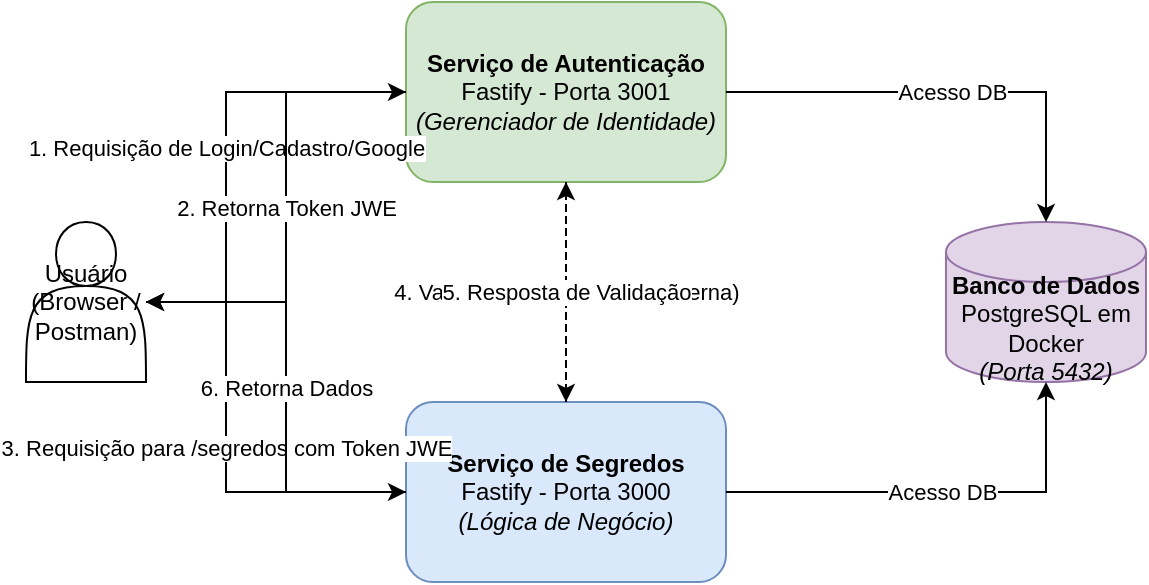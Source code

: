 <mxfile version="24.5.4" type="device">
  <diagram name="Page-1" id="A8-GzEBUWnBePfhZBa7i">
    <mxGraphModel dx="1434" dy="754" grid="1" gridSize="10" guides="1" tooltips="1" connect="1" arrows="1" fold="1" page="1" pageScale="1" pageWidth="850" pageHeight="1100" math="0" shadow="0">
      <root>
        <mxCell id="0" />
        <mxCell id="1" parent="0" />
        <mxCell id="2" value="Usuário (Browser / Postman)" style="shape=actor;whiteSpace=wrap;html=1;fontFamily=Helvetica;fontSize=12;" vertex="1" parent="1">
          <mxGeometry x="80" y="270" width="60" height="80" as="geometry" />
        </mxCell>
        <mxCell id="3" value="&lt;b&gt;Serviço de Segredos&lt;/b&gt;&lt;br&gt;Fastify - Porta 3000&lt;br&gt;&lt;i&gt;(Lógica de Negócio)&lt;/i&gt;" style="rounded=1;whiteSpace=wrap;html=1;fillColor=#dae8fc;strokeColor=#6c8ebf;fontFamily=Helvetica;fontSize=12;" vertex="1" parent="1">
          <mxGeometry x="270" y="360" width="160" height="90" as="geometry" />
        </mxCell>
        <mxCell id="4" value="&lt;b&gt;Serviço de Autenticação&lt;/b&gt;&lt;br&gt;Fastify - Porta 3001&lt;br&gt;&lt;i&gt;(Gerenciador de Identidade)&lt;/i&gt;" style="rounded=1;whiteSpace=wrap;html=1;fillColor=#d5e8d4;strokeColor=#82b366;fontFamily=Helvetica;fontSize=12;" vertex="1" parent="1">
          <mxGeometry x="270" y="160" width="160" height="90" as="geometry" />
        </mxCell>
        <mxCell id="5" value="&lt;b&gt;Banco de Dados&lt;/b&gt;&lt;br&gt;PostgreSQL em Docker&lt;br&gt;&lt;i&gt;(Porta 5432)&lt;/i&gt;" style="shape=cylinder3;whiteSpace=wrap;html=1;boundedLbl=1;backgroundOutline=1;size=15;fillColor=#e1d5e7;strokeColor=#9673a6;fontFamily=Helvetica;fontSize=12;" vertex="1" parent="1">
          <mxGeometry x="540" y="270" width="100" height="80" as="geometry" />
        </mxCell>
        <mxCell id="6" value="1. Requisição de Login/Cadastro/Google" style="edgeStyle=orthogonalEdgeStyle;rounded=0;orthogonalLoop=1;jettySize=auto;html=1;endArrow=classic;endFill=1;fontFamily=Helvetica;fontSize=11;" edge="1" parent="1" source="2" target="4">
          <mxGeometry relative="1" as="geometry">
            <Array as="points">
              <mxPoint x="180" y="310" />
              <mxPoint x="180" y="205" />
            </Array>
          </mxGeometry>
        </mxCell>
        <mxCell id="7" value="2. Retorna Token JWE" style="edgeStyle=orthogonalEdgeStyle;rounded=0;orthogonalLoop=1;jettySize=auto;html=1;endArrow=classic;endFill=1;fontFamily=Helvetica;fontSize=11;" edge="1" parent="1" source="4" target="2">
          <mxGeometry relative="1" as="geometry">
            <Array as="points">
              <mxPoint x="210" y="205" />
              <mxPoint x="210" y="310" />
            </Array>
          </mxGeometry>
        </mxCell>
        <mxCell id="8" value="3. Requisição para /segredos com Token JWE" style="edgeStyle=orthogonalEdgeStyle;rounded=0;orthogonalLoop=1;jettySize=auto;html=1;endArrow=classic;endFill=1;fontFamily=Helvetica;fontSize=11;" edge="1" parent="1" source="2" target="3">
          <mxGeometry relative="1" as="geometry">
            <Array as="points">
              <mxPoint x="180" y="310" />
              <mxPoint x="180" y="405" />
            </Array>
          </mxGeometry>
        </mxCell>
        <mxCell id="9" value="4. Validação do Token (API Interna)" style="edgeStyle=orthogonalEdgeStyle;rounded=0;orthogonalLoop=1;jettySize=auto;html=1;endArrow=classic;endFill=1;dashed=1;fontFamily=Helvetica;fontSize=11;" edge="1" parent="1" source="3" target="4">
          <mxGeometry relative="1" as="geometry" />
        </mxCell>
        <mxCell id="10" value="5. Resposta de Validação" style="edgeStyle=orthogonalEdgeStyle;rounded=0;orthogonalLoop=1;jettySize=auto;html=1;endArrow=classic;endFill=1;dashed=1;fontFamily=Helvetica;fontSize=11;" edge="1" parent="1" source="4" target="3">
          <mxGeometry relative="1" as="geometry" />
        </mxCell>
        <mxCell id="11" value="Acesso DB" style="edgeStyle=orthogonalEdgeStyle;rounded=0;orthogonalLoop=1;jettySize=auto;html=1;endArrow=classic;endFill=1;fontFamily=Helvetica;fontSize=11;" edge="1" parent="1" source="4" target="5">
          <mxGeometry relative="1" as="geometry" />
        </mxCell>
        <mxCell id="12" value="Acesso DB" style="edgeStyle=orthogonalEdgeStyle;rounded=0;orthogonalLoop=1;jettySize=auto;html=1;endArrow=classic;endFill=1;fontFamily=Helvetica;fontSize=11;" edge="1" parent="1" source="3" target="5">
          <mxGeometry relative="1" as="geometry" />
        </mxCell>
        <mxCell id="13" value="6. Retorna Dados" style="edgeStyle=orthogonalEdgeStyle;rounded=0;orthogonalLoop=1;jettySize=auto;html=1;endArrow=classic;endFill=1;fontFamily=Helvetica;fontSize=11;" edge="1" parent="1" source="3" target="2">
          <mxGeometry relative="1" as="geometry">
            <Array as="points">
              <mxPoint x="210" y="405" />
              <mxPoint x="210" y="310" />
            </Array>
          </mxGeometry>
        </mxCell>
      </root>
    </mxGraphModel>
  </diagram>
</mxfile>